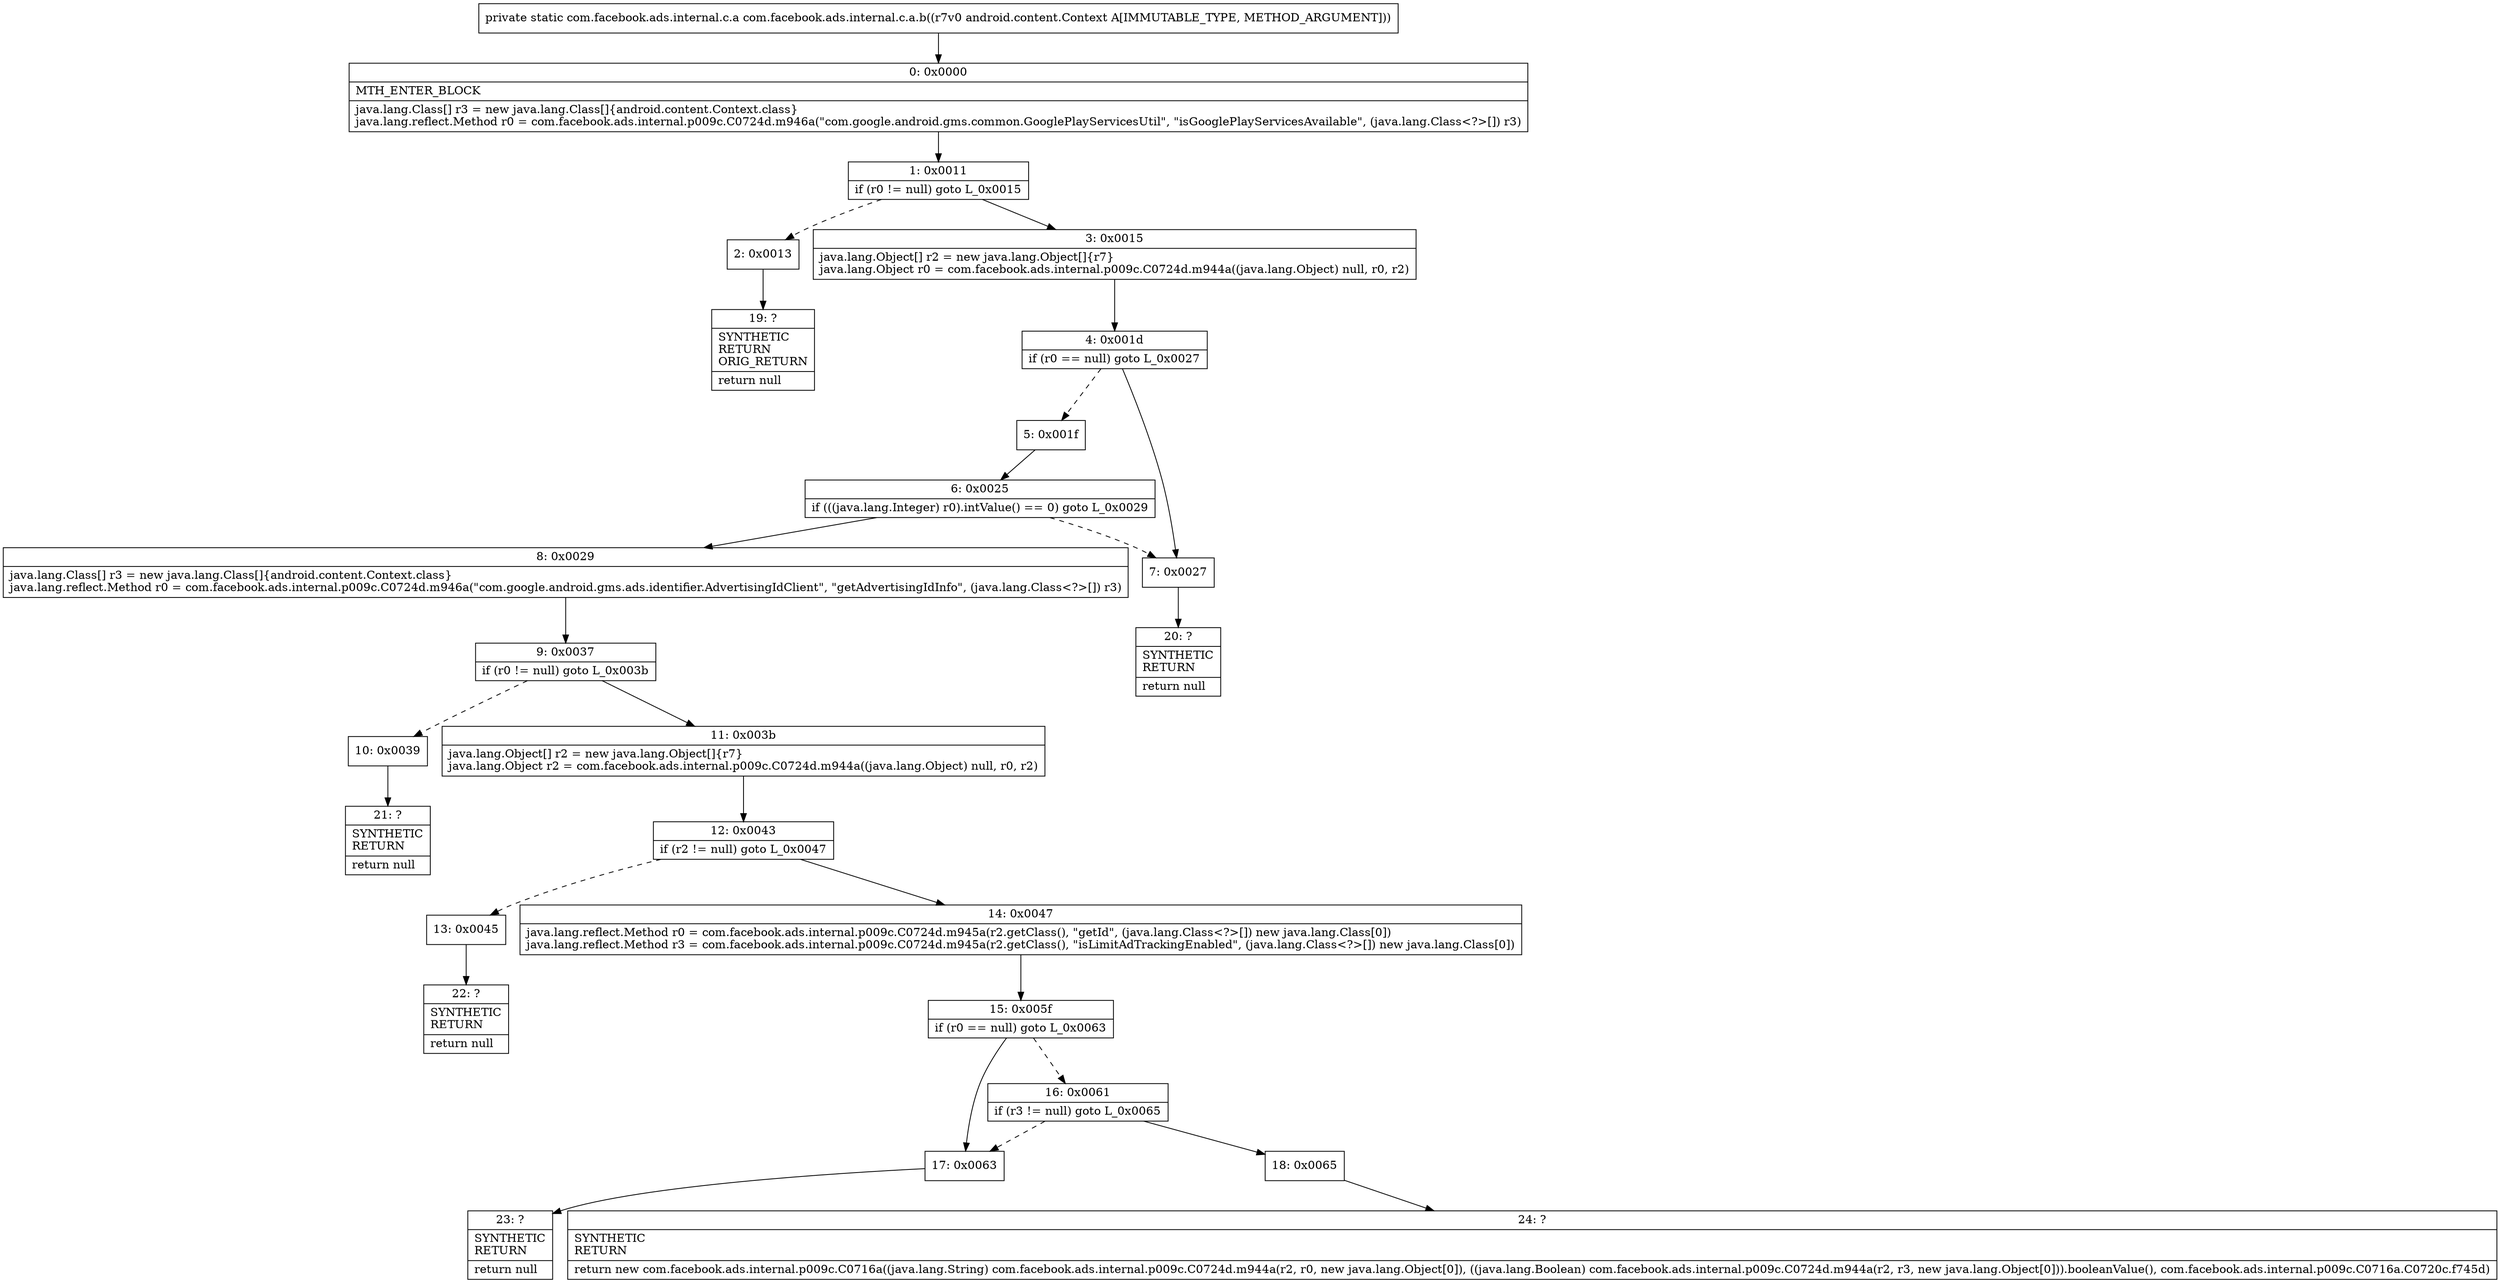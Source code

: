 digraph "CFG forcom.facebook.ads.internal.c.a.b(Landroid\/content\/Context;)Lcom\/facebook\/ads\/internal\/c\/a;" {
Node_0 [shape=record,label="{0\:\ 0x0000|MTH_ENTER_BLOCK\l|java.lang.Class[] r3 = new java.lang.Class[]\{android.content.Context.class\}\ljava.lang.reflect.Method r0 = com.facebook.ads.internal.p009c.C0724d.m946a(\"com.google.android.gms.common.GooglePlayServicesUtil\", \"isGooglePlayServicesAvailable\", (java.lang.Class\<?\>[]) r3)\l}"];
Node_1 [shape=record,label="{1\:\ 0x0011|if (r0 != null) goto L_0x0015\l}"];
Node_2 [shape=record,label="{2\:\ 0x0013}"];
Node_3 [shape=record,label="{3\:\ 0x0015|java.lang.Object[] r2 = new java.lang.Object[]\{r7\}\ljava.lang.Object r0 = com.facebook.ads.internal.p009c.C0724d.m944a((java.lang.Object) null, r0, r2)\l}"];
Node_4 [shape=record,label="{4\:\ 0x001d|if (r0 == null) goto L_0x0027\l}"];
Node_5 [shape=record,label="{5\:\ 0x001f}"];
Node_6 [shape=record,label="{6\:\ 0x0025|if (((java.lang.Integer) r0).intValue() == 0) goto L_0x0029\l}"];
Node_7 [shape=record,label="{7\:\ 0x0027}"];
Node_8 [shape=record,label="{8\:\ 0x0029|java.lang.Class[] r3 = new java.lang.Class[]\{android.content.Context.class\}\ljava.lang.reflect.Method r0 = com.facebook.ads.internal.p009c.C0724d.m946a(\"com.google.android.gms.ads.identifier.AdvertisingIdClient\", \"getAdvertisingIdInfo\", (java.lang.Class\<?\>[]) r3)\l}"];
Node_9 [shape=record,label="{9\:\ 0x0037|if (r0 != null) goto L_0x003b\l}"];
Node_10 [shape=record,label="{10\:\ 0x0039}"];
Node_11 [shape=record,label="{11\:\ 0x003b|java.lang.Object[] r2 = new java.lang.Object[]\{r7\}\ljava.lang.Object r2 = com.facebook.ads.internal.p009c.C0724d.m944a((java.lang.Object) null, r0, r2)\l}"];
Node_12 [shape=record,label="{12\:\ 0x0043|if (r2 != null) goto L_0x0047\l}"];
Node_13 [shape=record,label="{13\:\ 0x0045}"];
Node_14 [shape=record,label="{14\:\ 0x0047|java.lang.reflect.Method r0 = com.facebook.ads.internal.p009c.C0724d.m945a(r2.getClass(), \"getId\", (java.lang.Class\<?\>[]) new java.lang.Class[0])\ljava.lang.reflect.Method r3 = com.facebook.ads.internal.p009c.C0724d.m945a(r2.getClass(), \"isLimitAdTrackingEnabled\", (java.lang.Class\<?\>[]) new java.lang.Class[0])\l}"];
Node_15 [shape=record,label="{15\:\ 0x005f|if (r0 == null) goto L_0x0063\l}"];
Node_16 [shape=record,label="{16\:\ 0x0061|if (r3 != null) goto L_0x0065\l}"];
Node_17 [shape=record,label="{17\:\ 0x0063}"];
Node_18 [shape=record,label="{18\:\ 0x0065}"];
Node_19 [shape=record,label="{19\:\ ?|SYNTHETIC\lRETURN\lORIG_RETURN\l|return null\l}"];
Node_20 [shape=record,label="{20\:\ ?|SYNTHETIC\lRETURN\l|return null\l}"];
Node_21 [shape=record,label="{21\:\ ?|SYNTHETIC\lRETURN\l|return null\l}"];
Node_22 [shape=record,label="{22\:\ ?|SYNTHETIC\lRETURN\l|return null\l}"];
Node_23 [shape=record,label="{23\:\ ?|SYNTHETIC\lRETURN\l|return null\l}"];
Node_24 [shape=record,label="{24\:\ ?|SYNTHETIC\lRETURN\l|return new com.facebook.ads.internal.p009c.C0716a((java.lang.String) com.facebook.ads.internal.p009c.C0724d.m944a(r2, r0, new java.lang.Object[0]), ((java.lang.Boolean) com.facebook.ads.internal.p009c.C0724d.m944a(r2, r3, new java.lang.Object[0])).booleanValue(), com.facebook.ads.internal.p009c.C0716a.C0720c.f745d)\l}"];
MethodNode[shape=record,label="{private static com.facebook.ads.internal.c.a com.facebook.ads.internal.c.a.b((r7v0 android.content.Context A[IMMUTABLE_TYPE, METHOD_ARGUMENT])) }"];
MethodNode -> Node_0;
Node_0 -> Node_1;
Node_1 -> Node_2[style=dashed];
Node_1 -> Node_3;
Node_2 -> Node_19;
Node_3 -> Node_4;
Node_4 -> Node_5[style=dashed];
Node_4 -> Node_7;
Node_5 -> Node_6;
Node_6 -> Node_7[style=dashed];
Node_6 -> Node_8;
Node_7 -> Node_20;
Node_8 -> Node_9;
Node_9 -> Node_10[style=dashed];
Node_9 -> Node_11;
Node_10 -> Node_21;
Node_11 -> Node_12;
Node_12 -> Node_13[style=dashed];
Node_12 -> Node_14;
Node_13 -> Node_22;
Node_14 -> Node_15;
Node_15 -> Node_16[style=dashed];
Node_15 -> Node_17;
Node_16 -> Node_17[style=dashed];
Node_16 -> Node_18;
Node_17 -> Node_23;
Node_18 -> Node_24;
}

